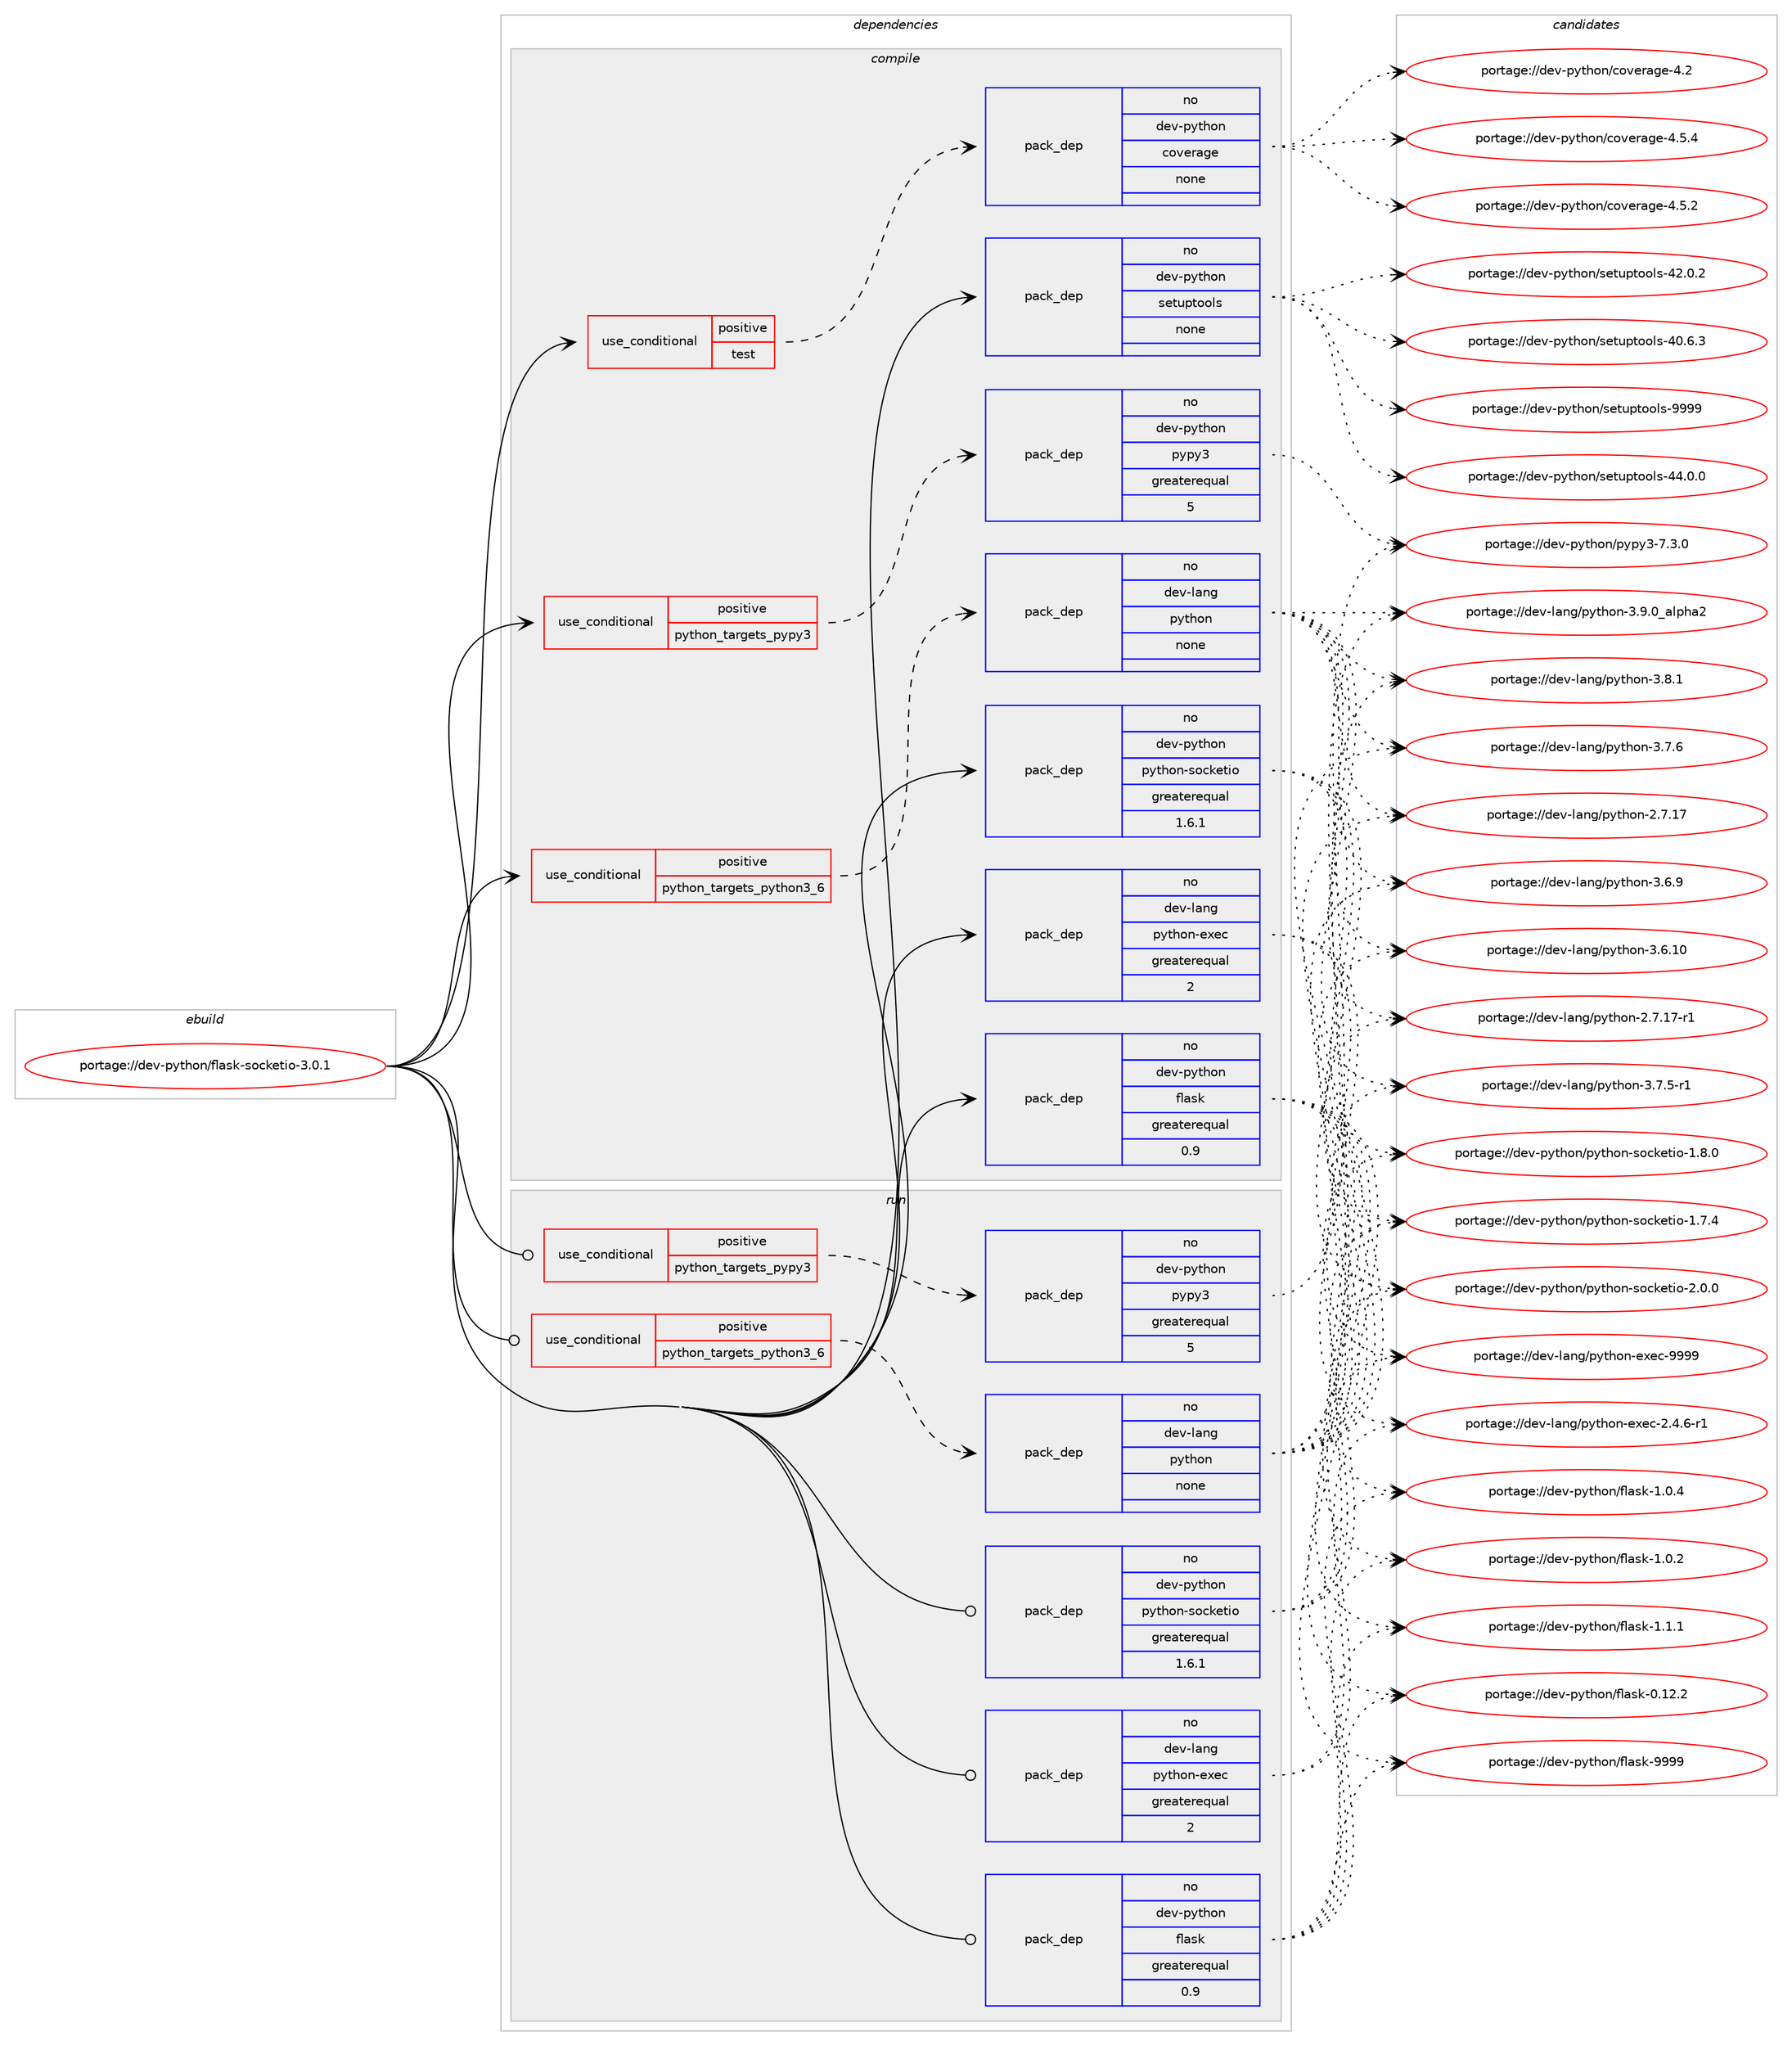 digraph prolog {

# *************
# Graph options
# *************

newrank=true;
concentrate=true;
compound=true;
graph [rankdir=LR,fontname=Helvetica,fontsize=10,ranksep=1.5];#, ranksep=2.5, nodesep=0.2];
edge  [arrowhead=vee];
node  [fontname=Helvetica,fontsize=10];

# **********
# The ebuild
# **********

subgraph cluster_leftcol {
color=gray;
rank=same;
label=<<i>ebuild</i>>;
id [label="portage://dev-python/flask-socketio-3.0.1", color=red, width=4, href="../dev-python/flask-socketio-3.0.1.svg"];
}

# ****************
# The dependencies
# ****************

subgraph cluster_midcol {
color=gray;
label=<<i>dependencies</i>>;
subgraph cluster_compile {
fillcolor="#eeeeee";
style=filled;
label=<<i>compile</i>>;
subgraph cond115727 {
dependency460304 [label=<<TABLE BORDER="0" CELLBORDER="1" CELLSPACING="0" CELLPADDING="4"><TR><TD ROWSPAN="3" CELLPADDING="10">use_conditional</TD></TR><TR><TD>positive</TD></TR><TR><TD>python_targets_pypy3</TD></TR></TABLE>>, shape=none, color=red];
subgraph pack339587 {
dependency460305 [label=<<TABLE BORDER="0" CELLBORDER="1" CELLSPACING="0" CELLPADDING="4" WIDTH="220"><TR><TD ROWSPAN="6" CELLPADDING="30">pack_dep</TD></TR><TR><TD WIDTH="110">no</TD></TR><TR><TD>dev-python</TD></TR><TR><TD>pypy3</TD></TR><TR><TD>greaterequal</TD></TR><TR><TD>5</TD></TR></TABLE>>, shape=none, color=blue];
}
dependency460304:e -> dependency460305:w [weight=20,style="dashed",arrowhead="vee"];
}
id:e -> dependency460304:w [weight=20,style="solid",arrowhead="vee"];
subgraph cond115728 {
dependency460306 [label=<<TABLE BORDER="0" CELLBORDER="1" CELLSPACING="0" CELLPADDING="4"><TR><TD ROWSPAN="3" CELLPADDING="10">use_conditional</TD></TR><TR><TD>positive</TD></TR><TR><TD>python_targets_python3_6</TD></TR></TABLE>>, shape=none, color=red];
subgraph pack339588 {
dependency460307 [label=<<TABLE BORDER="0" CELLBORDER="1" CELLSPACING="0" CELLPADDING="4" WIDTH="220"><TR><TD ROWSPAN="6" CELLPADDING="30">pack_dep</TD></TR><TR><TD WIDTH="110">no</TD></TR><TR><TD>dev-lang</TD></TR><TR><TD>python</TD></TR><TR><TD>none</TD></TR><TR><TD></TD></TR></TABLE>>, shape=none, color=blue];
}
dependency460306:e -> dependency460307:w [weight=20,style="dashed",arrowhead="vee"];
}
id:e -> dependency460306:w [weight=20,style="solid",arrowhead="vee"];
subgraph cond115729 {
dependency460308 [label=<<TABLE BORDER="0" CELLBORDER="1" CELLSPACING="0" CELLPADDING="4"><TR><TD ROWSPAN="3" CELLPADDING="10">use_conditional</TD></TR><TR><TD>positive</TD></TR><TR><TD>test</TD></TR></TABLE>>, shape=none, color=red];
subgraph pack339589 {
dependency460309 [label=<<TABLE BORDER="0" CELLBORDER="1" CELLSPACING="0" CELLPADDING="4" WIDTH="220"><TR><TD ROWSPAN="6" CELLPADDING="30">pack_dep</TD></TR><TR><TD WIDTH="110">no</TD></TR><TR><TD>dev-python</TD></TR><TR><TD>coverage</TD></TR><TR><TD>none</TD></TR><TR><TD></TD></TR></TABLE>>, shape=none, color=blue];
}
dependency460308:e -> dependency460309:w [weight=20,style="dashed",arrowhead="vee"];
}
id:e -> dependency460308:w [weight=20,style="solid",arrowhead="vee"];
subgraph pack339590 {
dependency460310 [label=<<TABLE BORDER="0" CELLBORDER="1" CELLSPACING="0" CELLPADDING="4" WIDTH="220"><TR><TD ROWSPAN="6" CELLPADDING="30">pack_dep</TD></TR><TR><TD WIDTH="110">no</TD></TR><TR><TD>dev-lang</TD></TR><TR><TD>python-exec</TD></TR><TR><TD>greaterequal</TD></TR><TR><TD>2</TD></TR></TABLE>>, shape=none, color=blue];
}
id:e -> dependency460310:w [weight=20,style="solid",arrowhead="vee"];
subgraph pack339591 {
dependency460311 [label=<<TABLE BORDER="0" CELLBORDER="1" CELLSPACING="0" CELLPADDING="4" WIDTH="220"><TR><TD ROWSPAN="6" CELLPADDING="30">pack_dep</TD></TR><TR><TD WIDTH="110">no</TD></TR><TR><TD>dev-python</TD></TR><TR><TD>flask</TD></TR><TR><TD>greaterequal</TD></TR><TR><TD>0.9</TD></TR></TABLE>>, shape=none, color=blue];
}
id:e -> dependency460311:w [weight=20,style="solid",arrowhead="vee"];
subgraph pack339592 {
dependency460312 [label=<<TABLE BORDER="0" CELLBORDER="1" CELLSPACING="0" CELLPADDING="4" WIDTH="220"><TR><TD ROWSPAN="6" CELLPADDING="30">pack_dep</TD></TR><TR><TD WIDTH="110">no</TD></TR><TR><TD>dev-python</TD></TR><TR><TD>python-socketio</TD></TR><TR><TD>greaterequal</TD></TR><TR><TD>1.6.1</TD></TR></TABLE>>, shape=none, color=blue];
}
id:e -> dependency460312:w [weight=20,style="solid",arrowhead="vee"];
subgraph pack339593 {
dependency460313 [label=<<TABLE BORDER="0" CELLBORDER="1" CELLSPACING="0" CELLPADDING="4" WIDTH="220"><TR><TD ROWSPAN="6" CELLPADDING="30">pack_dep</TD></TR><TR><TD WIDTH="110">no</TD></TR><TR><TD>dev-python</TD></TR><TR><TD>setuptools</TD></TR><TR><TD>none</TD></TR><TR><TD></TD></TR></TABLE>>, shape=none, color=blue];
}
id:e -> dependency460313:w [weight=20,style="solid",arrowhead="vee"];
}
subgraph cluster_compileandrun {
fillcolor="#eeeeee";
style=filled;
label=<<i>compile and run</i>>;
}
subgraph cluster_run {
fillcolor="#eeeeee";
style=filled;
label=<<i>run</i>>;
subgraph cond115730 {
dependency460314 [label=<<TABLE BORDER="0" CELLBORDER="1" CELLSPACING="0" CELLPADDING="4"><TR><TD ROWSPAN="3" CELLPADDING="10">use_conditional</TD></TR><TR><TD>positive</TD></TR><TR><TD>python_targets_pypy3</TD></TR></TABLE>>, shape=none, color=red];
subgraph pack339594 {
dependency460315 [label=<<TABLE BORDER="0" CELLBORDER="1" CELLSPACING="0" CELLPADDING="4" WIDTH="220"><TR><TD ROWSPAN="6" CELLPADDING="30">pack_dep</TD></TR><TR><TD WIDTH="110">no</TD></TR><TR><TD>dev-python</TD></TR><TR><TD>pypy3</TD></TR><TR><TD>greaterequal</TD></TR><TR><TD>5</TD></TR></TABLE>>, shape=none, color=blue];
}
dependency460314:e -> dependency460315:w [weight=20,style="dashed",arrowhead="vee"];
}
id:e -> dependency460314:w [weight=20,style="solid",arrowhead="odot"];
subgraph cond115731 {
dependency460316 [label=<<TABLE BORDER="0" CELLBORDER="1" CELLSPACING="0" CELLPADDING="4"><TR><TD ROWSPAN="3" CELLPADDING="10">use_conditional</TD></TR><TR><TD>positive</TD></TR><TR><TD>python_targets_python3_6</TD></TR></TABLE>>, shape=none, color=red];
subgraph pack339595 {
dependency460317 [label=<<TABLE BORDER="0" CELLBORDER="1" CELLSPACING="0" CELLPADDING="4" WIDTH="220"><TR><TD ROWSPAN="6" CELLPADDING="30">pack_dep</TD></TR><TR><TD WIDTH="110">no</TD></TR><TR><TD>dev-lang</TD></TR><TR><TD>python</TD></TR><TR><TD>none</TD></TR><TR><TD></TD></TR></TABLE>>, shape=none, color=blue];
}
dependency460316:e -> dependency460317:w [weight=20,style="dashed",arrowhead="vee"];
}
id:e -> dependency460316:w [weight=20,style="solid",arrowhead="odot"];
subgraph pack339596 {
dependency460318 [label=<<TABLE BORDER="0" CELLBORDER="1" CELLSPACING="0" CELLPADDING="4" WIDTH="220"><TR><TD ROWSPAN="6" CELLPADDING="30">pack_dep</TD></TR><TR><TD WIDTH="110">no</TD></TR><TR><TD>dev-lang</TD></TR><TR><TD>python-exec</TD></TR><TR><TD>greaterequal</TD></TR><TR><TD>2</TD></TR></TABLE>>, shape=none, color=blue];
}
id:e -> dependency460318:w [weight=20,style="solid",arrowhead="odot"];
subgraph pack339597 {
dependency460319 [label=<<TABLE BORDER="0" CELLBORDER="1" CELLSPACING="0" CELLPADDING="4" WIDTH="220"><TR><TD ROWSPAN="6" CELLPADDING="30">pack_dep</TD></TR><TR><TD WIDTH="110">no</TD></TR><TR><TD>dev-python</TD></TR><TR><TD>flask</TD></TR><TR><TD>greaterequal</TD></TR><TR><TD>0.9</TD></TR></TABLE>>, shape=none, color=blue];
}
id:e -> dependency460319:w [weight=20,style="solid",arrowhead="odot"];
subgraph pack339598 {
dependency460320 [label=<<TABLE BORDER="0" CELLBORDER="1" CELLSPACING="0" CELLPADDING="4" WIDTH="220"><TR><TD ROWSPAN="6" CELLPADDING="30">pack_dep</TD></TR><TR><TD WIDTH="110">no</TD></TR><TR><TD>dev-python</TD></TR><TR><TD>python-socketio</TD></TR><TR><TD>greaterequal</TD></TR><TR><TD>1.6.1</TD></TR></TABLE>>, shape=none, color=blue];
}
id:e -> dependency460320:w [weight=20,style="solid",arrowhead="odot"];
}
}

# **************
# The candidates
# **************

subgraph cluster_choices {
rank=same;
color=gray;
label=<<i>candidates</i>>;

subgraph choice339587 {
color=black;
nodesep=1;
choice100101118451121211161041111104711212111212151455546514648 [label="portage://dev-python/pypy3-7.3.0", color=red, width=4,href="../dev-python/pypy3-7.3.0.svg"];
dependency460305:e -> choice100101118451121211161041111104711212111212151455546514648:w [style=dotted,weight="100"];
}
subgraph choice339588 {
color=black;
nodesep=1;
choice10010111845108971101034711212111610411111045514657464895971081121049750 [label="portage://dev-lang/python-3.9.0_alpha2", color=red, width=4,href="../dev-lang/python-3.9.0_alpha2.svg"];
choice100101118451089711010347112121116104111110455146564649 [label="portage://dev-lang/python-3.8.1", color=red, width=4,href="../dev-lang/python-3.8.1.svg"];
choice100101118451089711010347112121116104111110455146554654 [label="portage://dev-lang/python-3.7.6", color=red, width=4,href="../dev-lang/python-3.7.6.svg"];
choice1001011184510897110103471121211161041111104551465546534511449 [label="portage://dev-lang/python-3.7.5-r1", color=red, width=4,href="../dev-lang/python-3.7.5-r1.svg"];
choice100101118451089711010347112121116104111110455146544657 [label="portage://dev-lang/python-3.6.9", color=red, width=4,href="../dev-lang/python-3.6.9.svg"];
choice10010111845108971101034711212111610411111045514654464948 [label="portage://dev-lang/python-3.6.10", color=red, width=4,href="../dev-lang/python-3.6.10.svg"];
choice100101118451089711010347112121116104111110455046554649554511449 [label="portage://dev-lang/python-2.7.17-r1", color=red, width=4,href="../dev-lang/python-2.7.17-r1.svg"];
choice10010111845108971101034711212111610411111045504655464955 [label="portage://dev-lang/python-2.7.17", color=red, width=4,href="../dev-lang/python-2.7.17.svg"];
dependency460307:e -> choice10010111845108971101034711212111610411111045514657464895971081121049750:w [style=dotted,weight="100"];
dependency460307:e -> choice100101118451089711010347112121116104111110455146564649:w [style=dotted,weight="100"];
dependency460307:e -> choice100101118451089711010347112121116104111110455146554654:w [style=dotted,weight="100"];
dependency460307:e -> choice1001011184510897110103471121211161041111104551465546534511449:w [style=dotted,weight="100"];
dependency460307:e -> choice100101118451089711010347112121116104111110455146544657:w [style=dotted,weight="100"];
dependency460307:e -> choice10010111845108971101034711212111610411111045514654464948:w [style=dotted,weight="100"];
dependency460307:e -> choice100101118451089711010347112121116104111110455046554649554511449:w [style=dotted,weight="100"];
dependency460307:e -> choice10010111845108971101034711212111610411111045504655464955:w [style=dotted,weight="100"];
}
subgraph choice339589 {
color=black;
nodesep=1;
choice10010111845112121116104111110479911111810111497103101455246534652 [label="portage://dev-python/coverage-4.5.4", color=red, width=4,href="../dev-python/coverage-4.5.4.svg"];
choice10010111845112121116104111110479911111810111497103101455246534650 [label="portage://dev-python/coverage-4.5.2", color=red, width=4,href="../dev-python/coverage-4.5.2.svg"];
choice1001011184511212111610411111047991111181011149710310145524650 [label="portage://dev-python/coverage-4.2", color=red, width=4,href="../dev-python/coverage-4.2.svg"];
dependency460309:e -> choice10010111845112121116104111110479911111810111497103101455246534652:w [style=dotted,weight="100"];
dependency460309:e -> choice10010111845112121116104111110479911111810111497103101455246534650:w [style=dotted,weight="100"];
dependency460309:e -> choice1001011184511212111610411111047991111181011149710310145524650:w [style=dotted,weight="100"];
}
subgraph choice339590 {
color=black;
nodesep=1;
choice10010111845108971101034711212111610411111045101120101994557575757 [label="portage://dev-lang/python-exec-9999", color=red, width=4,href="../dev-lang/python-exec-9999.svg"];
choice10010111845108971101034711212111610411111045101120101994550465246544511449 [label="portage://dev-lang/python-exec-2.4.6-r1", color=red, width=4,href="../dev-lang/python-exec-2.4.6-r1.svg"];
dependency460310:e -> choice10010111845108971101034711212111610411111045101120101994557575757:w [style=dotted,weight="100"];
dependency460310:e -> choice10010111845108971101034711212111610411111045101120101994550465246544511449:w [style=dotted,weight="100"];
}
subgraph choice339591 {
color=black;
nodesep=1;
choice1001011184511212111610411111047102108971151074557575757 [label="portage://dev-python/flask-9999", color=red, width=4,href="../dev-python/flask-9999.svg"];
choice100101118451121211161041111104710210897115107454946494649 [label="portage://dev-python/flask-1.1.1", color=red, width=4,href="../dev-python/flask-1.1.1.svg"];
choice100101118451121211161041111104710210897115107454946484652 [label="portage://dev-python/flask-1.0.4", color=red, width=4,href="../dev-python/flask-1.0.4.svg"];
choice100101118451121211161041111104710210897115107454946484650 [label="portage://dev-python/flask-1.0.2", color=red, width=4,href="../dev-python/flask-1.0.2.svg"];
choice10010111845112121116104111110471021089711510745484649504650 [label="portage://dev-python/flask-0.12.2", color=red, width=4,href="../dev-python/flask-0.12.2.svg"];
dependency460311:e -> choice1001011184511212111610411111047102108971151074557575757:w [style=dotted,weight="100"];
dependency460311:e -> choice100101118451121211161041111104710210897115107454946494649:w [style=dotted,weight="100"];
dependency460311:e -> choice100101118451121211161041111104710210897115107454946484652:w [style=dotted,weight="100"];
dependency460311:e -> choice100101118451121211161041111104710210897115107454946484650:w [style=dotted,weight="100"];
dependency460311:e -> choice10010111845112121116104111110471021089711510745484649504650:w [style=dotted,weight="100"];
}
subgraph choice339592 {
color=black;
nodesep=1;
choice10010111845112121116104111110471121211161041111104511511199107101116105111455046484648 [label="portage://dev-python/python-socketio-2.0.0", color=red, width=4,href="../dev-python/python-socketio-2.0.0.svg"];
choice10010111845112121116104111110471121211161041111104511511199107101116105111454946564648 [label="portage://dev-python/python-socketio-1.8.0", color=red, width=4,href="../dev-python/python-socketio-1.8.0.svg"];
choice10010111845112121116104111110471121211161041111104511511199107101116105111454946554652 [label="portage://dev-python/python-socketio-1.7.4", color=red, width=4,href="../dev-python/python-socketio-1.7.4.svg"];
dependency460312:e -> choice10010111845112121116104111110471121211161041111104511511199107101116105111455046484648:w [style=dotted,weight="100"];
dependency460312:e -> choice10010111845112121116104111110471121211161041111104511511199107101116105111454946564648:w [style=dotted,weight="100"];
dependency460312:e -> choice10010111845112121116104111110471121211161041111104511511199107101116105111454946554652:w [style=dotted,weight="100"];
}
subgraph choice339593 {
color=black;
nodesep=1;
choice10010111845112121116104111110471151011161171121161111111081154557575757 [label="portage://dev-python/setuptools-9999", color=red, width=4,href="../dev-python/setuptools-9999.svg"];
choice100101118451121211161041111104711510111611711211611111110811545525246484648 [label="portage://dev-python/setuptools-44.0.0", color=red, width=4,href="../dev-python/setuptools-44.0.0.svg"];
choice100101118451121211161041111104711510111611711211611111110811545525046484650 [label="portage://dev-python/setuptools-42.0.2", color=red, width=4,href="../dev-python/setuptools-42.0.2.svg"];
choice100101118451121211161041111104711510111611711211611111110811545524846544651 [label="portage://dev-python/setuptools-40.6.3", color=red, width=4,href="../dev-python/setuptools-40.6.3.svg"];
dependency460313:e -> choice10010111845112121116104111110471151011161171121161111111081154557575757:w [style=dotted,weight="100"];
dependency460313:e -> choice100101118451121211161041111104711510111611711211611111110811545525246484648:w [style=dotted,weight="100"];
dependency460313:e -> choice100101118451121211161041111104711510111611711211611111110811545525046484650:w [style=dotted,weight="100"];
dependency460313:e -> choice100101118451121211161041111104711510111611711211611111110811545524846544651:w [style=dotted,weight="100"];
}
subgraph choice339594 {
color=black;
nodesep=1;
choice100101118451121211161041111104711212111212151455546514648 [label="portage://dev-python/pypy3-7.3.0", color=red, width=4,href="../dev-python/pypy3-7.3.0.svg"];
dependency460315:e -> choice100101118451121211161041111104711212111212151455546514648:w [style=dotted,weight="100"];
}
subgraph choice339595 {
color=black;
nodesep=1;
choice10010111845108971101034711212111610411111045514657464895971081121049750 [label="portage://dev-lang/python-3.9.0_alpha2", color=red, width=4,href="../dev-lang/python-3.9.0_alpha2.svg"];
choice100101118451089711010347112121116104111110455146564649 [label="portage://dev-lang/python-3.8.1", color=red, width=4,href="../dev-lang/python-3.8.1.svg"];
choice100101118451089711010347112121116104111110455146554654 [label="portage://dev-lang/python-3.7.6", color=red, width=4,href="../dev-lang/python-3.7.6.svg"];
choice1001011184510897110103471121211161041111104551465546534511449 [label="portage://dev-lang/python-3.7.5-r1", color=red, width=4,href="../dev-lang/python-3.7.5-r1.svg"];
choice100101118451089711010347112121116104111110455146544657 [label="portage://dev-lang/python-3.6.9", color=red, width=4,href="../dev-lang/python-3.6.9.svg"];
choice10010111845108971101034711212111610411111045514654464948 [label="portage://dev-lang/python-3.6.10", color=red, width=4,href="../dev-lang/python-3.6.10.svg"];
choice100101118451089711010347112121116104111110455046554649554511449 [label="portage://dev-lang/python-2.7.17-r1", color=red, width=4,href="../dev-lang/python-2.7.17-r1.svg"];
choice10010111845108971101034711212111610411111045504655464955 [label="portage://dev-lang/python-2.7.17", color=red, width=4,href="../dev-lang/python-2.7.17.svg"];
dependency460317:e -> choice10010111845108971101034711212111610411111045514657464895971081121049750:w [style=dotted,weight="100"];
dependency460317:e -> choice100101118451089711010347112121116104111110455146564649:w [style=dotted,weight="100"];
dependency460317:e -> choice100101118451089711010347112121116104111110455146554654:w [style=dotted,weight="100"];
dependency460317:e -> choice1001011184510897110103471121211161041111104551465546534511449:w [style=dotted,weight="100"];
dependency460317:e -> choice100101118451089711010347112121116104111110455146544657:w [style=dotted,weight="100"];
dependency460317:e -> choice10010111845108971101034711212111610411111045514654464948:w [style=dotted,weight="100"];
dependency460317:e -> choice100101118451089711010347112121116104111110455046554649554511449:w [style=dotted,weight="100"];
dependency460317:e -> choice10010111845108971101034711212111610411111045504655464955:w [style=dotted,weight="100"];
}
subgraph choice339596 {
color=black;
nodesep=1;
choice10010111845108971101034711212111610411111045101120101994557575757 [label="portage://dev-lang/python-exec-9999", color=red, width=4,href="../dev-lang/python-exec-9999.svg"];
choice10010111845108971101034711212111610411111045101120101994550465246544511449 [label="portage://dev-lang/python-exec-2.4.6-r1", color=red, width=4,href="../dev-lang/python-exec-2.4.6-r1.svg"];
dependency460318:e -> choice10010111845108971101034711212111610411111045101120101994557575757:w [style=dotted,weight="100"];
dependency460318:e -> choice10010111845108971101034711212111610411111045101120101994550465246544511449:w [style=dotted,weight="100"];
}
subgraph choice339597 {
color=black;
nodesep=1;
choice1001011184511212111610411111047102108971151074557575757 [label="portage://dev-python/flask-9999", color=red, width=4,href="../dev-python/flask-9999.svg"];
choice100101118451121211161041111104710210897115107454946494649 [label="portage://dev-python/flask-1.1.1", color=red, width=4,href="../dev-python/flask-1.1.1.svg"];
choice100101118451121211161041111104710210897115107454946484652 [label="portage://dev-python/flask-1.0.4", color=red, width=4,href="../dev-python/flask-1.0.4.svg"];
choice100101118451121211161041111104710210897115107454946484650 [label="portage://dev-python/flask-1.0.2", color=red, width=4,href="../dev-python/flask-1.0.2.svg"];
choice10010111845112121116104111110471021089711510745484649504650 [label="portage://dev-python/flask-0.12.2", color=red, width=4,href="../dev-python/flask-0.12.2.svg"];
dependency460319:e -> choice1001011184511212111610411111047102108971151074557575757:w [style=dotted,weight="100"];
dependency460319:e -> choice100101118451121211161041111104710210897115107454946494649:w [style=dotted,weight="100"];
dependency460319:e -> choice100101118451121211161041111104710210897115107454946484652:w [style=dotted,weight="100"];
dependency460319:e -> choice100101118451121211161041111104710210897115107454946484650:w [style=dotted,weight="100"];
dependency460319:e -> choice10010111845112121116104111110471021089711510745484649504650:w [style=dotted,weight="100"];
}
subgraph choice339598 {
color=black;
nodesep=1;
choice10010111845112121116104111110471121211161041111104511511199107101116105111455046484648 [label="portage://dev-python/python-socketio-2.0.0", color=red, width=4,href="../dev-python/python-socketio-2.0.0.svg"];
choice10010111845112121116104111110471121211161041111104511511199107101116105111454946564648 [label="portage://dev-python/python-socketio-1.8.0", color=red, width=4,href="../dev-python/python-socketio-1.8.0.svg"];
choice10010111845112121116104111110471121211161041111104511511199107101116105111454946554652 [label="portage://dev-python/python-socketio-1.7.4", color=red, width=4,href="../dev-python/python-socketio-1.7.4.svg"];
dependency460320:e -> choice10010111845112121116104111110471121211161041111104511511199107101116105111455046484648:w [style=dotted,weight="100"];
dependency460320:e -> choice10010111845112121116104111110471121211161041111104511511199107101116105111454946564648:w [style=dotted,weight="100"];
dependency460320:e -> choice10010111845112121116104111110471121211161041111104511511199107101116105111454946554652:w [style=dotted,weight="100"];
}
}

}
